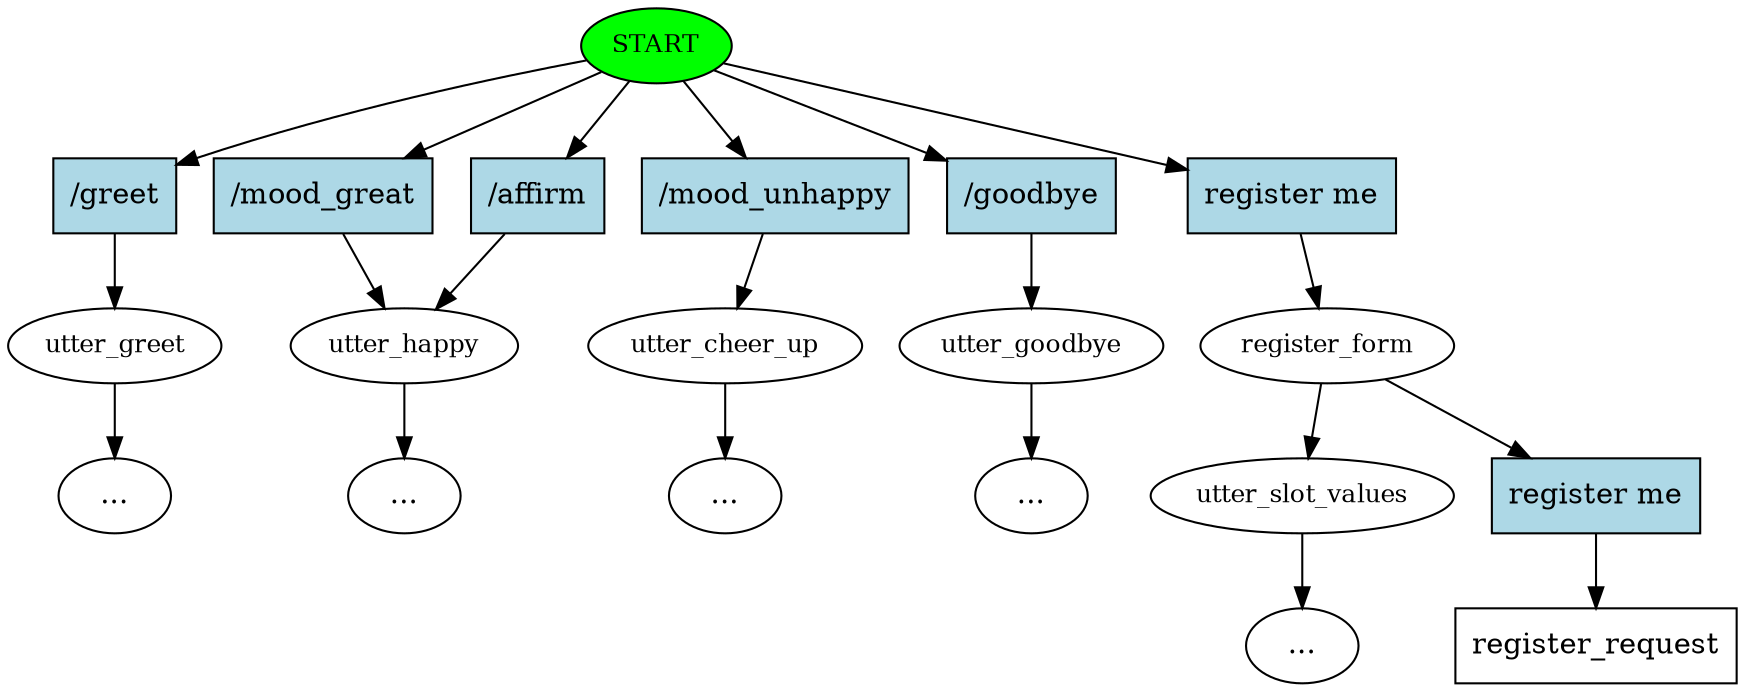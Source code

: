 digraph  {
0 [class="start active", fillcolor=green, fontsize=12, label=START, style=filled];
1 [class="", fontsize=12, label=utter_greet];
"-3" [class=ellipsis, label="..."];
2 [class="", fontsize=12, label=utter_happy];
3 [class="", fontsize=12, label=utter_cheer_up];
"-5" [class=ellipsis, label="..."];
"-6" [class=ellipsis, label="..."];
5 [class="", fontsize=12, label=utter_goodbye];
"-7" [class=ellipsis, label="..."];
6 [class=active, fontsize=12, label=register_form];
7 [class="", fontsize=12, label=utter_slot_values];
"-8" [class=ellipsis, label="..."];
9 [class="intent dashed active", label=register_request, shape=rect];
10 [class=intent, fillcolor=lightblue, label="/greet", shape=rect, style=filled];
11 [class=intent, fillcolor=lightblue, label="/mood_great", shape=rect, style=filled];
12 [class=intent, fillcolor=lightblue, label="/affirm", shape=rect, style=filled];
13 [class=intent, fillcolor=lightblue, label="/mood_unhappy", shape=rect, style=filled];
14 [class=intent, fillcolor=lightblue, label="/goodbye", shape=rect, style=filled];
15 [class="intent active", fillcolor=lightblue, label="register\ me", shape=rect, style=filled];
16 [class="intent active", fillcolor=lightblue, label="register\ me", shape=rect, style=filled];
0 -> 10  [class="", key=0];
0 -> 11  [class="", key=0];
0 -> 12  [class="", key=0];
0 -> 13  [class="", key=0];
0 -> 14  [class="", key=0];
0 -> 15  [class=active, key=0];
1 -> "-3"  [class="", key=NONE, label=""];
2 -> "-6"  [class="", key=NONE, label=""];
3 -> "-5"  [class="", key=NONE, label=""];
5 -> "-7"  [class="", key=NONE, label=""];
6 -> 7  [class="", key=NONE, label=""];
6 -> 16  [class=active, key=0];
7 -> "-8"  [class="", key=NONE, label=""];
10 -> 1  [class="", key=0];
11 -> 2  [class="", key=0];
12 -> 2  [class="", key=0];
13 -> 3  [class="", key=0];
14 -> 5  [class="", key=0];
15 -> 6  [class=active, key=0];
16 -> 9  [class=active, key=0];
}
